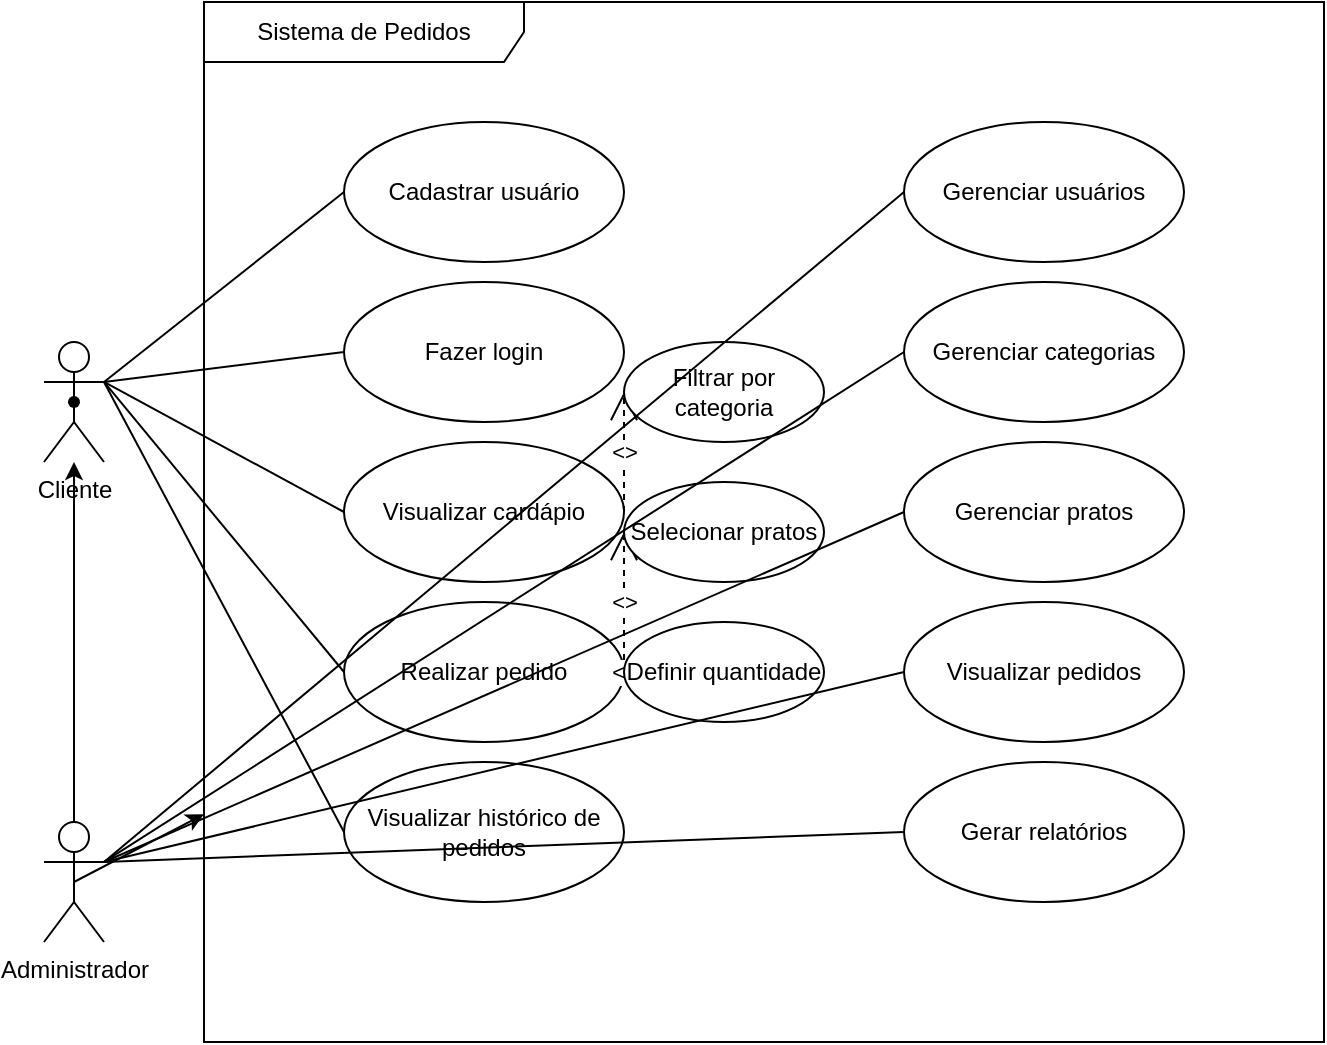 <mxfile>
    <diagram id="RquI6xD19ReeyjvEefKr" name="Page-1">
        <mxGraphModel dx="1025" dy="830" grid="1" gridSize="10" guides="1" tooltips="1" connect="1" arrows="1" fold="1" page="1" pageScale="1" pageWidth="827" pageHeight="1169" math="0" shadow="0">
            <root>
                <mxCell id="0"/>
                <mxCell id="1" parent="0"/>
                <mxCell id="2" value="Cliente" style="shape=umlActor;verticalLabelPosition=bottom;verticalAlign=top;html=1;outlineConnect=0;" parent="1" vertex="1">
                    <mxGeometry x="40" y="290" width="30" height="60" as="geometry"/>
                </mxCell>
                <mxCell id="31" style="edgeStyle=none;html=1;exitX=0.5;exitY=0.5;exitDx=0;exitDy=0;exitPerimeter=0;" parent="1" source="3" target="4" edge="1">
                    <mxGeometry relative="1" as="geometry"/>
                </mxCell>
                <mxCell id="33" style="edgeStyle=none;html=1;exitX=0.5;exitY=0;exitDx=0;exitDy=0;exitPerimeter=0;" edge="1" parent="1" source="3" target="2">
                    <mxGeometry relative="1" as="geometry"/>
                </mxCell>
                <mxCell id="3" value="Administrador" style="shape=umlActor;verticalLabelPosition=bottom;verticalAlign=top;html=1;outlineConnect=0;" parent="1" vertex="1">
                    <mxGeometry x="40" y="530" width="30" height="60" as="geometry"/>
                </mxCell>
                <mxCell id="4" value="Sistema de Pedidos" style="shape=umlFrame;whiteSpace=wrap;html=1;pointerEvents=0;recursiveResize=0;container=1;collapsible=0;width=160;height=30;" parent="1" vertex="1">
                    <mxGeometry x="120" y="120" width="560" height="520" as="geometry"/>
                </mxCell>
                <mxCell id="5" value="Cadastrar usuário" style="ellipse;whiteSpace=wrap;html=1;" parent="4" vertex="1">
                    <mxGeometry x="70" y="60" width="140" height="70" as="geometry"/>
                </mxCell>
                <mxCell id="6" value="Fazer login" style="ellipse;whiteSpace=wrap;html=1;" parent="4" vertex="1">
                    <mxGeometry x="70" y="140" width="140" height="70" as="geometry"/>
                </mxCell>
                <mxCell id="7" value="Visualizar cardápio" style="ellipse;whiteSpace=wrap;html=1;" parent="4" vertex="1">
                    <mxGeometry x="70" y="220" width="140" height="70" as="geometry"/>
                </mxCell>
                <mxCell id="8" value="Realizar pedido" style="ellipse;whiteSpace=wrap;html=1;" parent="4" vertex="1">
                    <mxGeometry x="70" y="300" width="140" height="70" as="geometry"/>
                </mxCell>
                <mxCell id="9" value="Visualizar histórico de pedidos" style="ellipse;whiteSpace=wrap;html=1;" parent="4" vertex="1">
                    <mxGeometry x="70" y="380" width="140" height="70" as="geometry"/>
                </mxCell>
                <mxCell id="10" value="Gerenciar usuários" style="ellipse;whiteSpace=wrap;html=1;" parent="4" vertex="1">
                    <mxGeometry x="350" y="60" width="140" height="70" as="geometry"/>
                </mxCell>
                <mxCell id="11" value="Gerenciar categorias" style="ellipse;whiteSpace=wrap;html=1;" parent="4" vertex="1">
                    <mxGeometry x="350" y="140" width="140" height="70" as="geometry"/>
                </mxCell>
                <mxCell id="12" value="Gerenciar pratos" style="ellipse;whiteSpace=wrap;html=1;" parent="4" vertex="1">
                    <mxGeometry x="350" y="220" width="140" height="70" as="geometry"/>
                </mxCell>
                <mxCell id="13" value="Visualizar pedidos" style="ellipse;whiteSpace=wrap;html=1;" parent="4" vertex="1">
                    <mxGeometry x="350" y="300" width="140" height="70" as="geometry"/>
                </mxCell>
                <mxCell id="14" value="Gerar relatórios" style="ellipse;whiteSpace=wrap;html=1;" parent="4" vertex="1">
                    <mxGeometry x="350" y="380" width="140" height="70" as="geometry"/>
                </mxCell>
                <mxCell id="15" value="&lt;&lt;include&gt;&gt;" style="endArrow=open;endSize=12;dashed=1;html=1;rounded=0;entryX=0;entryY=0.5;entryDx=0;entryDy=0;exitX=1;exitY=0.5;exitDx=0;exitDy=0;" parent="4" source="8" target="16" edge="1">
                    <mxGeometry width="160" relative="1" as="geometry">
                        <mxPoint x="210" y="334.5" as="sourcePoint"/>
                        <mxPoint x="350" y="334.5" as="targetPoint"/>
                    </mxGeometry>
                </mxCell>
                <mxCell id="16" value="Selecionar pratos" style="ellipse;whiteSpace=wrap;html=1;" parent="4" vertex="1">
                    <mxGeometry x="210" y="240" width="100" height="50" as="geometry"/>
                </mxCell>
                <mxCell id="17" value="&lt;&lt;include&gt;&gt;" style="endArrow=open;endSize=12;dashed=1;html=1;rounded=0;entryX=0;entryY=0.5;entryDx=0;entryDy=0;exitX=1;exitY=0.5;exitDx=0;exitDy=0;" parent="4" source="8" target="18" edge="1">
                    <mxGeometry width="160" relative="1" as="geometry">
                        <mxPoint x="210" y="334.5" as="sourcePoint"/>
                        <mxPoint x="350" y="334.5" as="targetPoint"/>
                    </mxGeometry>
                </mxCell>
                <mxCell id="18" value="Definir quantidade" style="ellipse;whiteSpace=wrap;html=1;" parent="4" vertex="1">
                    <mxGeometry x="210" y="310" width="100" height="50" as="geometry"/>
                </mxCell>
                <mxCell id="19" value="&lt;&lt;include&gt;&gt;" style="endArrow=open;endSize=12;dashed=1;html=1;rounded=0;entryX=0;entryY=0.5;entryDx=0;entryDy=0;exitX=1;exitY=0.5;exitDx=0;exitDy=0;" parent="4" source="7" target="20" edge="1">
                    <mxGeometry width="160" relative="1" as="geometry">
                        <mxPoint x="210" y="334.5" as="sourcePoint"/>
                        <mxPoint x="350" y="334.5" as="targetPoint"/>
                    </mxGeometry>
                </mxCell>
                <mxCell id="20" value="Filtrar por categoria" style="ellipse;whiteSpace=wrap;html=1;" parent="4" vertex="1">
                    <mxGeometry x="210" y="170" width="100" height="50" as="geometry"/>
                </mxCell>
                <mxCell id="21" value="" style="endArrow=none;html=1;rounded=0;exitX=1;exitY=0.333;exitDx=0;exitDy=0;exitPerimeter=0;entryX=0;entryY=0.5;entryDx=0;entryDy=0;" parent="1" source="2" target="5" edge="1">
                    <mxGeometry width="50" height="50" relative="1" as="geometry">
                        <mxPoint x="390" y="390" as="sourcePoint"/>
                        <mxPoint x="440" y="340" as="targetPoint"/>
                    </mxGeometry>
                </mxCell>
                <mxCell id="22" value="" style="endArrow=none;html=1;rounded=0;exitX=1;exitY=0.333;exitDx=0;exitDy=0;exitPerimeter=0;entryX=0;entryY=0.5;entryDx=0;entryDy=0;" parent="1" source="2" target="6" edge="1">
                    <mxGeometry width="50" height="50" relative="1" as="geometry">
                        <mxPoint x="80" y="310" as="sourcePoint"/>
                        <mxPoint x="200" y="195" as="targetPoint"/>
                    </mxGeometry>
                </mxCell>
                <mxCell id="23" value="" style="endArrow=none;html=1;rounded=0;exitX=1;exitY=0.333;exitDx=0;exitDy=0;exitPerimeter=0;entryX=0;entryY=0.5;entryDx=0;entryDy=0;" parent="1" source="2" target="7" edge="1">
                    <mxGeometry width="50" height="50" relative="1" as="geometry">
                        <mxPoint x="80" y="310" as="sourcePoint"/>
                        <mxPoint x="200" y="275" as="targetPoint"/>
                    </mxGeometry>
                </mxCell>
                <mxCell id="24" value="" style="endArrow=none;html=1;rounded=0;exitX=1;exitY=0.333;exitDx=0;exitDy=0;exitPerimeter=0;entryX=0;entryY=0.5;entryDx=0;entryDy=0;" parent="1" source="2" target="8" edge="1">
                    <mxGeometry width="50" height="50" relative="1" as="geometry">
                        <mxPoint x="80" y="310" as="sourcePoint"/>
                        <mxPoint x="200" y="355" as="targetPoint"/>
                    </mxGeometry>
                </mxCell>
                <mxCell id="25" value="" style="endArrow=none;html=1;rounded=0;exitX=1;exitY=0.333;exitDx=0;exitDy=0;exitPerimeter=0;entryX=0;entryY=0.5;entryDx=0;entryDy=0;" parent="1" source="2" target="9" edge="1">
                    <mxGeometry width="50" height="50" relative="1" as="geometry">
                        <mxPoint x="80" y="310" as="sourcePoint"/>
                        <mxPoint x="200" y="435" as="targetPoint"/>
                    </mxGeometry>
                </mxCell>
                <mxCell id="26" value="" style="endArrow=none;html=1;rounded=0;exitX=1;exitY=0.333;exitDx=0;exitDy=0;exitPerimeter=0;entryX=0;entryY=0.5;entryDx=0;entryDy=0;" parent="1" source="3" target="10" edge="1">
                    <mxGeometry width="50" height="50" relative="1" as="geometry">
                        <mxPoint x="80" y="310" as="sourcePoint"/>
                        <mxPoint x="200" y="515" as="targetPoint"/>
                    </mxGeometry>
                </mxCell>
                <mxCell id="27" value="" style="endArrow=none;html=1;rounded=0;exitX=1;exitY=0.333;exitDx=0;exitDy=0;exitPerimeter=0;entryX=0;entryY=0.5;entryDx=0;entryDy=0;" parent="1" source="3" target="11" edge="1">
                    <mxGeometry width="50" height="50" relative="1" as="geometry">
                        <mxPoint x="80" y="550" as="sourcePoint"/>
                        <mxPoint x="480" y="195" as="targetPoint"/>
                    </mxGeometry>
                </mxCell>
                <mxCell id="28" value="" style="endArrow=none;html=1;rounded=0;exitX=1;exitY=0.333;exitDx=0;exitDy=0;exitPerimeter=0;entryX=0;entryY=0.5;entryDx=0;entryDy=0;" parent="1" source="3" target="12" edge="1">
                    <mxGeometry width="50" height="50" relative="1" as="geometry">
                        <mxPoint x="80" y="550" as="sourcePoint"/>
                        <mxPoint x="480" y="275" as="targetPoint"/>
                    </mxGeometry>
                </mxCell>
                <mxCell id="29" value="" style="endArrow=none;html=1;rounded=0;exitX=1;exitY=0.333;exitDx=0;exitDy=0;exitPerimeter=0;entryX=0;entryY=0.5;entryDx=0;entryDy=0;" parent="1" source="3" target="13" edge="1">
                    <mxGeometry width="50" height="50" relative="1" as="geometry">
                        <mxPoint x="80" y="550" as="sourcePoint"/>
                        <mxPoint x="480" y="355" as="targetPoint"/>
                    </mxGeometry>
                </mxCell>
                <mxCell id="30" value="" style="endArrow=none;html=1;rounded=0;exitX=1;exitY=0.333;exitDx=0;exitDy=0;exitPerimeter=0;entryX=0;entryY=0.5;entryDx=0;entryDy=0;" parent="1" source="3" target="14" edge="1">
                    <mxGeometry width="50" height="50" relative="1" as="geometry">
                        <mxPoint x="80" y="550" as="sourcePoint"/>
                        <mxPoint x="480" y="435" as="targetPoint"/>
                    </mxGeometry>
                </mxCell>
                <mxCell id="32" value="" style="shape=waypoint;sketch=0;size=6;pointerEvents=1;points=[];fillColor=default;resizable=0;rotatable=0;perimeter=centerPerimeter;snapToPoint=1;verticalAlign=top;" parent="1" vertex="1">
                    <mxGeometry x="45" y="310" width="20" height="20" as="geometry"/>
                </mxCell>
            </root>
        </mxGraphModel>
    </diagram>
</mxfile>